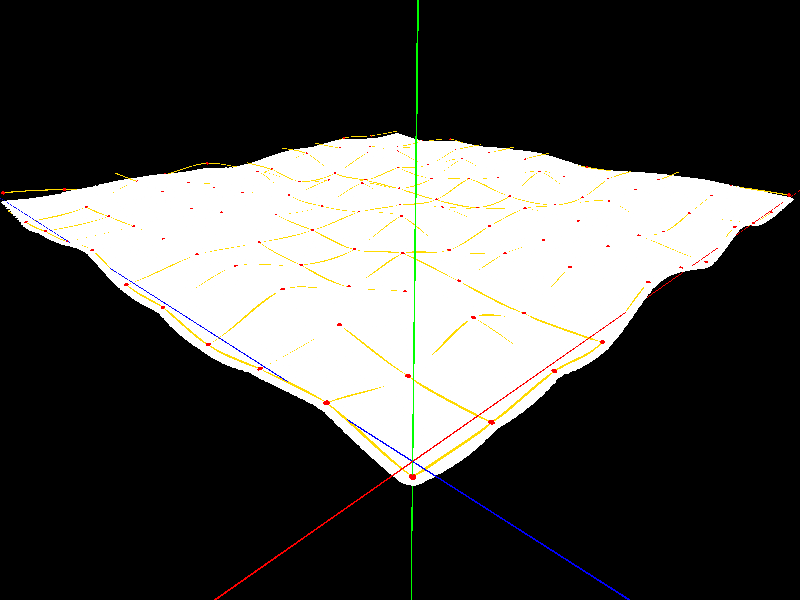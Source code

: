 // Persistence of Vision Ray Tracer Scene Description File

#version 3.6; // current version is 3.8

/* 
Information on Pov-Ray:
 
My personal introduction into Pov-Ray was the excellent book "3D-Welten, professionelle Animationen und fotorealistische Grafiken mit Raytracing" from 
Toni Lama by Carl Hanser Verlag München Wien, 2004. Apart of that I recommend the Pov-Ray-homepage (http://www.povray.org).

Further information on Pov-Ray can be found at https://sus.ziti.uni-heidelberg.de/Lehre/WS2021_Tools/POVRAY/POVRAY_PeterFischer.pdf,  
https://wiki.povray.org/content/Main_Page, https://de.wikibooks.org/wiki/Raytracing_mit_POV-Ray or, in german language, here: https://www.f-lohmueller.de/pov_tut/pov__ger.htm
*/ 
 
/*
---------------------------------------------------Modeling approach---------------------------------------------- 

This file demonstrates my basic approach for creating planar structures. Here we are creating a larger patch in the x-z-plain with a certain variability in the y-coordinate. 
For a start, an x-z-grid is created, anchoring the later patch, with some variability in y-coordinates. Y-coordinates and normals from individual positions in the patch are calculated from a set 
of splines running through the grid positions along the x- and z-axis. For each cell of the grid the closest splines are taken for calculations. 
Finally the flat spheres put at appropriate positions with appropriate normals are fused into a blob. 

*/ 
                
//-----------------------------------Scene settings (Camera, light, background)-------------------------------------------------

global_settings {
    assumed_gamma 1.0
    max_trace_level 5
}

#declare Hauptkamera = camera {
    location  <-2.6, 3, -2.4>
    look_at   <5, -2,  5>
}

camera {Hauptkamera}

// create a regular point light source
light_source {
    0*x                  // light's position (translated below)
    color rgb <1,1,1>    // light's color
    translate <-100, 50, -20>
}
light_source {
    0*x                  // light's position (translated below)
    color rgb <1,1,1>    // light's color
    translate <-30, 50, -100>
}

// ----------------------------------------The coordinate system-------------------------------------------------------------------

cylinder { 
    <0, -100, 0>, <0, 100, 0>, 0.005 
    pigment {
        color rgb <0,1,0>     // solid color pigment
    }
}

cylinder { 
    <-100, 0, 0>, <100, 0, 0>, 0.005
    pigment {
        color rgb <1,0,0>     // solid color pigment
    }
}

cylinder { 
    <0, 0, -100>, <0, 0, 100>, 0.005 
    pigment {
        color rgb <0,0,1>     // solid color pigment
    }
}

//---------------------------------The points and the splines (top-panel)-------------------------------------------------------------


//----------------------------Definition of main points----------------------------------------------------------------

//These  points are spanning a square patch with a certain change in the y-coordinate
#declare XPos = 0; 
#declare ZPos = 0;
#declare chance1 = seed (5); 
#declare Positions = array [11][11];

#declare ticker = 0; 
#while (ticker < 11)

//#declare ZPos = 0; 
#declare XPos = ticker;
 
#declare ticker2 = 0; 
#while (ticker2 < 11)

#declare ZPos = ticker2;
 
#declare YPos = 0.4 *(rand(chance1)-0.5); 

#declare P1 = <XPos, YPos, ZPos>; 
#declare Positions [ticker] [ticker2] = P1;


#declare ticker2 = ticker2 + 1;
#end

#declare ticker = ticker + 1; 
#end




#declare ticker = 0; 
#while (ticker < 11)

 
#declare ticker2 = 0; 
#while (ticker2 < 11)

#declare P1 = Positions [ticker][ticker2];
 
sphere { 
    <0,0,0>, 0.03 
    texture { 
        pigment{ 
            color rgb<1.00, 0, 0.00>
        }
        finish { 
            phong 1.0 reflection 0.00
        }
    } // end of texture
    scale<1,1,1>  rotate<0,0,0>  translate P1 
}  // end of sphere ----------------------------------- 
 
#declare ticker2 = ticker2 + 1;
#end

#declare ticker = ticker + 1; 
#end



//-------------------------------------Definition of splines--------------------------------------------------------------------

//10 splines along the x-axis are defined. 


#declare SplineXA = spline {
    cubic_spline 
    
    #declare P1 = Positions [0][0]; 
    
    -2, P1 + <-2, 0, 0>, // control point
    -1, P1 + <-1, 0, 0>,// control point

#declare ticker = 0;
#while (ticker < 10)

#declare P1 = Positions [ticker][0];
 
    ticker, P1, 

#declare ticker = ticker + 1; 
#end
   
    10, P1 + <1, 0, 0>, // control point
    11,  P1 + <2, 0, 0>, // control point
}


#declare SplineXB = spline {
    cubic_spline 
    
    #declare P1 = Positions [0][1]; 
    
    -2, P1 + <-2, 0, 0>, // control point
    -1, P1 + <-1, 0, 0>,// control point

#declare ticker = 0;
#while (ticker < 10)

#declare P1 = Positions [ticker][1];
 
    ticker, P1, 

#declare ticker = ticker + 1; 
#end
   
    10, P1 + <1, 0, 0>, // control point
    11,  P1 + <2, 0, 0>, // control point
}

#declare SplineXC = spline {
    cubic_spline 
    
    #declare P1 = Positions [0][2]; 
    
    -2, P1 + <-2, 0, 0>, // control point
    -1, P1 + <-1, 0, 0>,// control point

#declare ticker = 0;
#while (ticker < 10)

#declare P1 = Positions [ticker][2];
 
    ticker, P1, 

#declare ticker = ticker + 1; 
#end
   
    10, P1 + <1, 0, 0>, // control point
    11,  P1 + <2, 0, 0>, // control point
}

#declare SplineXD = spline {
    cubic_spline 
    
    #declare P1 = Positions [0][3]; 
    
    -2, P1 + <-2, 0, 0>, // control point
    -1, P1 + <-1, 0, 0>,// control point

#declare ticker = 0;
#while (ticker < 10)

#declare P1 = Positions [ticker][3];
 
    ticker, P1, 

#declare ticker = ticker + 1; 
#end
   
    10, P1 + <1, 0, 0>, // control point
    11,  P1 + <2, 0, 0>, // control point
}

#declare SplineXE = spline {
    cubic_spline 
    
    #declare P1 = Positions [0][4]; 
    
    -2, P1 + <-2, 0, 0>, // control point
    -1, P1 + <-1, 0, 0>,// control point

#declare ticker = 0;
#while (ticker < 10)

#declare P1 = Positions [ticker][4];
 
    ticker, P1, 

#declare ticker = ticker + 1; 
#end
   
    10, P1 + <1, 0, 0>, // control point
    11,  P1 + <2, 0, 0>, // control point
}

#declare SplineXF = spline {
    cubic_spline 
    
    #declare P1 = Positions [0][5]; 
    
    -2, P1 + <-2, 0, 0>, // control point
    -1, P1 + <-1, 0, 0>,// control point

#declare ticker = 0;
#while (ticker < 10)

#declare P1 = Positions [ticker][5];
 
    ticker, P1, 

#declare ticker = ticker + 1; 
#end
   
    10, P1 + <1, 0, 0>, // control point
    11,  P1 + <2, 0, 0>, // control point
}

#declare SplineXG = spline {
    cubic_spline 
    
    #declare P1 = Positions [0][6]; 
    
    -2, P1 + <-2, 0, 0>, // control point
    -1, P1 + <-1, 0, 0>,// control point

#declare ticker = 0;
#while (ticker < 10)

#declare P1 = Positions [ticker][6];
 
    ticker, P1, 

#declare ticker = ticker + 1; 
#end
   
    10, P1 + <1, 0, 0>, // control point
    11,  P1 + <2, 0, 0>, // control point
}

#declare SplineXH = spline {
    cubic_spline 
    
    #declare P1 = Positions [0][7]; 
    
    -2, P1 + <-2, 0, 0>, // control point
    -1, P1 + <-1, 0, 0>,// control point

#declare ticker = 0;
#while (ticker < 10)

#declare P1 = Positions [ticker][7];
 
    ticker, P1, 

#declare ticker = ticker + 1; 
#end
   
    10, P1 + <1, 0, 0>, // control point
    11,  P1 + <2, 0, 0>, // control point
}

#declare SplineXI = spline {
    cubic_spline 
    
    #declare P1 = Positions [0][8]; 
    
    -2, P1 + <-2, 0, 0>, // control point
    -1, P1 + <-1, 0, 0>,// control point

#declare ticker = 0;
#while (ticker < 10)

#declare P1 = Positions [ticker][8];
 
    ticker, P1, 

#declare ticker = ticker + 1; 
#end
   
    10, P1 + <1, 0, 0>, // control point
    11,  P1 + <2, 0, 0>, // control point
}

#declare SplineXJ = spline {
    cubic_spline 
    
    #declare P1 = Positions [0][9]; 
    
    -2, P1 + <-2, 0, 0>, // control point
    -1, P1 + <-1, 0, 0>,// control point

#declare ticker = 0;
#while (ticker < 10)

#declare P1 = Positions [ticker][9];
 
    ticker, P1, 

#declare ticker = ticker + 1; 
#end
   
    10, P1 + <1, 0, 0>, // control point
    11,  P1 + <2, 0, 0>, // control point
}

#declare SplineXK = spline {
    cubic_spline 
    
    #declare P1 = Positions [0][10]; 
    
    -2, P1 + <-2, 0, 0>, // control point
    -1, P1 + <-1, 0, 0>,// control point

#declare ticker = 0;
#while (ticker < 10)

#declare P1 = Positions [ticker][10];
 
    ticker, P1, 

#declare ticker = ticker + 1; 
#end
   
    10, P1 + <1, 0, 0>, // control point
    11,  P1 + <2, 0, 0>, // control point
}


//10 splines along the z-axis are defined. 


#declare SplineZA = spline {
    cubic_spline 
    
    #declare P1 = Positions [0][0]; 
    
    -2, P1 + <0, 0, -2>, // control point
    -1, P1 + <0, 0, -1>,// control point

    #declare ticker = 0;
    #while (ticker < 10)

        #declare P1 = Positions [0][ticker];
        ticker, P1, 

    #declare ticker = ticker + 1; 
    #end
   
    10, P1 + <0, 0, 1>, // control point
    11,  P1 + <0, 0, 2>, // control point
}


#declare SplineZB = spline {
    cubic_spline 
    
    #declare P1 = Positions [1][0]; 
    
    -2, P1 + <0, 0, -2>, // control point
    -1, P1 + <0, 0, -1>,// control point

    #declare ticker = 0;
    #while (ticker < 10)

        #declare P1 = Positions [1][ticker];
        ticker, P1, 

    #declare ticker = ticker + 1; 
    #end
   
    10, P1 + <0, 0, 1>, // control point
    11,  P1 + <0, 0, 2>, // control point
}


#declare SplineZC = spline {
    cubic_spline 
    
    #declare P1 = Positions [2][0]; 
    
    -2, P1 + <0, 0, -2>, // control point
    -1, P1 + <0, 0, -1>,// control point

    #declare ticker = 0;
    #while (ticker < 10)

        #declare P1 = Positions [2][ticker];
        ticker, P1, 

    #declare ticker = ticker + 1; 
    #end
   
    10, P1 + <0, 0, 1>, // control point
    11,  P1 + <0, 0, 2>, // control point
}


#declare SplineZD = spline {
    cubic_spline 
    
    #declare P1 = Positions [3][0]; 
    
    -2, P1 + <0, 0, -2>, // control point
    -1, P1 + <0, 0, -1>,// control point

    #declare ticker = 0;
    #while (ticker < 10)

        #declare P1 = Positions [3][ticker];
        ticker, P1, 

    #declare ticker = ticker + 1; 
    #end
   
    10, P1 + <0, 0, 1>, // control point
    11,  P1 + <0, 0, 2>, // control point
}


#declare SplineZE = spline {
    cubic_spline 
    
    #declare P1 = Positions [4][0]; 
    
    -2, P1 + <0, 0, -2>, // control point
    -1, P1 + <0, 0, -1>,// control point

    #declare ticker = 0;
    #while (ticker < 10)

        #declare P1 = Positions [4][ticker];
        ticker, P1, 

    #declare ticker = ticker + 1; 
    #end
   
    10, P1 + <0, 0, 1>, // control point
    11,  P1 + <0, 0, 2>, // control point
}


#declare SplineZF = spline {
    cubic_spline 
    
    #declare P1 = Positions [5][0]; 
    
    -2, P1 + <0, 0, -2>, // control point
    -1, P1 + <0, 0, -1>,// control point

    #declare ticker = 0;
    #while (ticker < 10)

        #declare P1 = Positions [5][ticker];
        ticker, P1, 

    #declare ticker = ticker + 1; 
    #end
   
    10, P1 + <0, 0, 1>, // control point
    11,  P1 + <0, 0, 2>, // control point
}


#declare SplineZG = spline {
    cubic_spline 
    
    #declare P1 = Positions [6][0]; 
    
    -2, P1 + <0, 0, -2>, // control point
    -1, P1 + <0, 0, -1>,// control point

    #declare ticker = 0;
    #while (ticker < 10)

        #declare P1 = Positions [6][ticker];
        ticker, P1, 

    #declare ticker = ticker + 1; 
    #end
   
    10, P1 + <0, 0, 1>, // control point
    11,  P1 + <0, 0, 2>, // control point
}


#declare SplineZH = spline {
    cubic_spline 
    
    #declare P1 = Positions [7][0]; 
    
    -2, P1 + <0, 0, -2>, // control point
    -1, P1 + <0, 0, -1>,// control point

    #declare ticker = 0;
    #while (ticker < 10)

        #declare P1 = Positions [7][ticker];
        ticker, P1, 

    #declare ticker = ticker + 1; 
    #end
   
    10, P1 + <0, 0, 1>, // control point
    11,  P1 + <0, 0, 2>, // control point
}


#declare SplineZI = spline {
    cubic_spline 
    
    #declare P1 = Positions [8][0]; 
    
    -2, P1 + <0, 0, -2>, // control point
    -1, P1 + <0, 0, -1>,// control point

    #declare ticker = 0;
    #while (ticker < 10)

        #declare P1 = Positions [8][ticker];
        ticker, P1, 

    #declare ticker = ticker + 1; 
    #end
   
    10, P1 + <0, 0, 1>, // control point
    11,  P1 + <0, 0, 2>, // control point
}


#declare SplineZJ = spline {
    cubic_spline 
    
    #declare P1 = Positions [9][0]; 
    
    -2, P1 + <0, 0, -2>, // control point
    -1, P1 + <0, 0, -1>,// control point

    #declare ticker = 0;
    #while (ticker < 10)

        #declare P1 = Positions [9][ticker];
        ticker, P1, 

    #declare ticker = ticker + 1; 
    #end
   
    10, P1 + <0, 0, 1>, // control point
    11,  P1 + <0, 0, 2>, // control point
}


#declare SplineZK = spline {
    cubic_spline 
    
    #declare P1 = Positions [10][0]; 
    
    -2, P1 + <0, 0, -2>, // control point
    -1, P1 + <0, 0, -1>,// control point

    #declare ticker = 0;
    #while (ticker < 10)

        #declare P1 = Positions [10][ticker];
        ticker, P1, 

    #declare ticker = ticker + 1; 
    #end
   
    10, P1 + <0, 0, 1>, // control point
    11,  P1 + <0, 0, 2>, // control point
}







 

//----------------------------------Visualization of splines-------------------------------------------------------


#declare ticker = 0; 
#while (ticker < 10) 

    sphere { 
        <0,0,0>,  0.01
        texture { 
            pigment{ 
                color rgb<1.00, 0.7, 0.00>
            }
            finish { 
                phong 1.0 reflection 0.00
            }
        } // end of texture
        scale<1,1,1>  rotate<0,0,0>  translate SplineXA (ticker) 
    }  // end of sphere ----------------------------------- 

#declare ticker =  ticker + 0.005; 
#end



#declare ticker = 0; 
#while (ticker < 10) 

    sphere { 
        <0,0,0>,  0.01
        texture { 
            pigment{ 
                color rgb<1.00, 0.7, 0.00>
            }
            finish { 
                phong 1.0 reflection 0.00
            }
        } // end of texture
        scale<1,1,1>  rotate<0,0,0>  translate SplineXB (ticker)
    }  // end of sphere ----------------------------------- 

#declare ticker =  ticker + 0.005; 
#end


#declare ticker = 0; 
#while (ticker < 10) 

    sphere { 
        <0,0,0>,  0.01
        texture { 
            pigment{ 
                color rgb<1.00, 0.7, 0.00>
            }
            finish { 
                phong 1.0 reflection 0.00
            }
        } // end of texture
        scale<1,1,1>  rotate<0,0,0>  translate SplineXC (ticker) 
    }  // end of sphere ----------------------------------- 

#declare ticker =  ticker + 0.005; 
#end

#declare ticker = 0; 
#while (ticker < 10) 

    sphere { 
        <0,0,0>,  0.01
        texture { 
            pigment{ 
                color rgb<1.00, 0.7, 0.00>
            }
            finish { 
                phong 1.0 reflection 0.00
            }
        } // end of texture
        scale<1,1,1>  rotate<0,0,0>  translate SplineXD (ticker) 
    }  // end of sphere ----------------------------------- 

#declare ticker =  ticker + 0.005; 
#end

#declare ticker = 0; 
#while (ticker < 10) 

    sphere { 
        <0,0,0>,  0.01
        texture { 
            pigment{ 
                color rgb<1.00, 0.7, 0.00>
            }
            finish { 
                phong 1.0 reflection 0.00
            }
        } // end of texture
        scale<1,1,1>  rotate<0,0,0>  translate SplineXE (ticker)
    }  // end of sphere ----------------------------------- 

#declare ticker =  ticker + 0.005; 
#end

#declare ticker = 0; 
#while (ticker < 10) 

    sphere { 
        <0,0,0>,  0.01
        texture { 
            pigment{ 
                color rgb<1.00, 0.7, 0.00>
            }
            finish { 
                phong 1.0 reflection 0.00
            }
        } // end of texture
        scale<1,1,1>  rotate<0,0,0>  translate SplineXF (ticker) 
    }  // end of sphere ----------------------------------- 

#declare ticker =  ticker + 0.005; 
#end

#declare ticker = 0; 
#while (ticker < 10) 

    sphere { 
        <0,0,0>,  0.01
        texture { 
            pigment{ 
                color rgb<1.00, 0.7, 0.00>
            }
            finish { 
                phong 1.0 reflection 0.00
            }
        } // end of texture
        scale<1,1,1>  rotate<0,0,0>  translate SplineXG (ticker) 
    }  // end of sphere ----------------------------------- 

#declare ticker =  ticker + 0.005; 
#end

#declare ticker = 0; 
#while (ticker < 10) 

    sphere { 
        <0,0,0>,  0.01
        texture { 
            pigment{ 
                color rgb<1.00, 0.7, 0.00>
            }
            finish { 
                phong 1.0 reflection 0.00
            }
        } // end of texture
        scale<1,1,1>  rotate<0,0,0>  translate SplineXH (ticker) 
    }  // end of sphere ----------------------------------- 

#declare ticker =  ticker + 0.005; 
#end

#declare ticker = 0; 
#while (ticker < 10) 

    sphere { 
        <0,0,0>,  0.01
        texture { 
            pigment{ 
                color rgb<1.00, 0.7, 0.00>
            }
            finish { 
                phong 1.0 reflection 0.00
            }
        } // end of texture
        scale<1,1,1>  rotate<0,0,0>  translate SplineXI (ticker) 
    }  // end of sphere ----------------------------------- 

#declare ticker =  ticker + 0.005; 
#end

#declare ticker = 0; 
#while (ticker < 10) 

    sphere { 
        <0,0,0>,  0.01
        texture { 
            pigment{ 
                color rgb<1.00, 0.7, 0.00>
            }
            finish { 
                phong 1.0 reflection 0.00
            }
        } // end of texture
        scale<1,1,1>  rotate<0,0,0>  translate SplineXJ (ticker) 
    }  // end of sphere ----------------------------------- 

#declare ticker =  ticker + 0.005; 
#end


#declare ticker = 0; 
#while (ticker < 10) 

    sphere { 
        <0,0,0>,  0.01
        texture { 
            pigment{ 
                color rgb<1.00, 0.7, 0.00>
            }
            finish { 
                phong 1.0 reflection 0.00
            }
        } // end of texture
        scale<1,1,1>  rotate<0,0,0>  translate SplineXK (ticker) 
    }  // end of sphere ----------------------------------- 

#declare ticker =  ticker + 0.005; 
#end




#declare ticker = 0; 
#while (ticker < 10) 

    sphere { 
        <0,0,0>,  0.01
        texture { 
            pigment{ 
                color rgb<1.00, 0.7, 0.00>
            }
            finish { 
                phong 1.0 reflection 0.00
            }
        } // end of texture
        scale<1,1,1>  rotate<0,0,0>  translate SplineZA (ticker) 
    }  // end of sphere ----------------------------------- 

#declare ticker =  ticker + 0.005; 
#end

#declare ticker = 0; 
#while (ticker < 10) 

    sphere { 
        <0,0,0>,  0.01
        texture { 
            pigment{ 
                color rgb<1.00, 0.7, 0.00>
            }
            finish { 
                phong 1.0 reflection 0.00
            }
        } // end of texture
        scale<1,1,1>  rotate<0,0,0>  translate SplineZB (ticker) 
    }  // end of sphere ----------------------------------- 

#declare ticker =  ticker + 0.005; 
#end

#declare ticker = 0; 
#while (ticker < 10) 

    sphere { 
        <0,0,0>,  0.01
        texture { 
            pigment{ 
                color rgb<1.00, 0.7, 0.00>
            }
            finish { 
                phong 1.0 reflection 0.00
            }
        } // end of texture
        scale<1,1,1>  rotate<0,0,0>  translate SplineZC (ticker) 
    }  // end of sphere ----------------------------------- 

#declare ticker =  ticker + 0.005; 
#end

#declare ticker = 0; 
#while (ticker < 10) 

    sphere { 
        <0,0,0>,  0.01
        texture { 
            pigment{ 
                color rgb<1.00, 0.7, 0.00>
            }
            finish { 
                phong 1.0 reflection 0.00
            }
        } // end of texture
        scale<1,1,1>  rotate<0,0,0>  translate SplineZD (ticker) 
    }  // end of sphere ----------------------------------- 

#declare ticker =  ticker + 0.005; 
#end

#declare ticker = 0; 
#while (ticker < 10) 

    sphere { 
        <0,0,0>,  0.01
        texture { 
            pigment{ 
                color rgb<1.00, 0.7, 0.00>
            }
            finish { 
                phong 1.0 reflection 0.00
            }
        } // end of texture
        scale<1,1,1>  rotate<0,0,0>  translate SplineZE (ticker)
    }  // end of sphere ----------------------------------- 

#declare ticker =  ticker + 0.005; 
#end

#declare ticker = 0; 
#while (ticker < 10) 

    sphere { 
        <0,0,0>,  0.01
        texture { 
            pigment{ 
                color rgb<1.00, 0.7, 0.00>
            }
            finish { 
                phong 1.0 reflection 0.00
            }
        } // end of texture
        scale<1,1,1>  rotate<0,0,0>  translate SplineZF (ticker)
    }  // end of sphere ----------------------------------- 

#declare ticker =  ticker + 0.005; 
#end

#declare ticker = 0; 
#while (ticker < 10) 

    sphere { 
        <0,0,0>,  0.01
        texture { 
            pigment{ 
                color rgb<1.00, 0.7, 0.00>
            }
            finish { 
                phong 1.0 reflection 0.00
            }
        } // end of texture
        scale<1,1,1>  rotate<0,0,0>  translate SplineZG (ticker) 
    }  // end of sphere ----------------------------------- 

#declare ticker =  ticker + 0.005; 
#end

#declare ticker = 0; 
#while (ticker < 10) 

    sphere { 
        <0,0,0>,  0.01
        texture { 
            pigment{ 
                color rgb<1.00, 0.7, 0.00>
            }
            finish { 
                phong 1.0 reflection 0.00
            }
        } // end of texture
        scale<1,1,1>  rotate<0,0,0>  translate SplineZH (ticker) 
    }  // end of sphere ----------------------------------- 

#declare ticker =  ticker + 0.005; 
#end

#declare ticker = 0; 
#while (ticker < 10) 

    sphere { 
        <0,0,0>,  0.01
        texture { 
            pigment{ 
                color rgb<1.00, 0.7, 0.00>
            }
            finish { 
                phong 1.0 reflection 0.00
            }
        } // end of texture
        scale<1,1,1>  rotate<0,0,0>  translate SplineZI (ticker) 
    }  // end of sphere ----------------------------------- 

#declare ticker =  ticker + 0.005; 
#end

#declare ticker = 0; 
#while (ticker < 10) 

    sphere { 
        <0,0,0>,  0.01
        texture { 
            pigment{ 
                color rgb<1.00, 0.7, 0.00>
            }
            finish { 
                phong 1.0 reflection 0.00
            }
        } // end of texture
        scale<1,1,1>  rotate<0,0,0>  translate SplineZJ (ticker)
    }  // end of sphere ----------------------------------- 

#declare ticker =  ticker + 0.005; 
#end


#declare ticker = 0; 
#while (ticker < 10) 

    sphere { 
        <0,0,0>,  0.01
        texture { 
            pigment{ 
                color rgb<1.00, 0.7, 0.00>
            }
            finish { 
                phong 1.0 reflection 0.00
            }
        } // end of texture
        scale<1,1,1>  rotate<0,0,0>  translate SplineZK (ticker) 
    }  // end of sphere ----------------------------------- 

#declare ticker =  ticker + 0.005; 
#end



//----------------------------Patch made of flat spheres---------------------------------------------------


//-----------------------------------Calculation of the patch-----------------------------------------------

//Flat spheres are distributed regularly along the x- and z-coordinated of the patch. Their y-position is calculated by combining the y-coordinates of fitting to respective x-z-coordinates. 
//Normals are calculated by combining combining values for spline-gradients 
blob {
    threshold 0.6

    #declare tickerx = 0;                                    //loop over all x-values
    #while (tickerx<10)

        #declare tickerz = 0;                                //loop over all z-values
        #while (tickerz < 10) 
    
            #declare P0 = Positions [tickerx][tickerz];
    
            #if (P0.z < 1)

                #declare SplineXStart = SplineXA; 
                #declare SplineXEnd = SplineXB;
                #declare ResZ = tickerz;  

            #else

                #if (P0.z < 2)

                    #declare SplineXStart = SplineXB; 
                    #declare SplineXEnd = SplineXC; 
                    #declare ResZ = tickerz-1;  
                
                #else

                    #if (P0.z < 3)

                        #declare SplineXStart = SplineXC; 
                        #declare SplineXEnd = SplineXD; 
                        #declare ResZ = tickerz-2;  

                    #else

                        #if (P0.z < 4)

                            #declare SplineXStart = SplineXD; 
                            #declare SplineXEnd = SplineXE; 
                            #declare ResZ = tickerz-3;  

                        #else

                            #if (P0.z < 5 )

                                #declare SplineXStart = SplineXE; 
                                #declare SplineXEnd = SplineXF; 
                                #declare ResZ = tickerz-4;  

                            #else

                                #if (P0.z < 6)

                                    #declare SplineXStart = SplineXF; 
                                    #declare SplineXEnd = SplineXG; 
                                    #declare ResZ = tickerz-5;  

                                #else

                                    #if (P0.z < 7)

                                        #declare SplineXStart = SplineXG; 
                                        #declare SplineXEnd = SplineXH; 
                                        #declare ResZ = tickerz-6;  

                                    #else

                                        #if (P0.z< 8)

                                            #declare SplineXStart = SplineXH; 
                                            #declare SplineXEnd = SplineXI; 
                                            #declare ResZ = tickerz-7;  

                                        #else

                                            #if (P0.z < 9)

                                                #declare SplineXStart = SplineXI; 
                                                #declare SplineXEnd = SplineXJ; 
                                                #declare ResZ = tickerz-8;  

                                            #else 
                                                #declare SplineXStart = SplineXJ; 
                                                #declare SplineXEnd = SplineXK; 
                                                #declare ResZ = tickerz-9;  
                                    
                                            #end
                                        #end
                                    #end
                                #end
                            #end
                        #end
                    #end
                #end
            #end


    
            #if (P0.x < 1)

                #declare SplineZStart = SplineZA; 
                #declare SplineZEnd = SplineZB; 
                #declare ResX = tickerx;  

            #else

                #if (P0.x< 2)

                    #declare SplineZStart = SplineZB; 
                    #declare SplineZEnd = SplineZC; 
                    #declare ResX = tickerx-1;  

                #else

                    #if (P0.x< 3)

                        #declare SplineZStart = SplineZC; 
                        #declare SplineZEnd = SplineZD; 
                        #declare ResX = tickerx-2;  

                    #else

                        #if (P0.x < 4)

                            #declare SplineZStart = SplineZD; 
                            #declare SplineZEnd = SplineZE; 
                            #declare ResX = tickerx-3;  

                        #else

                            #if (P0.x < 5 )

                                #declare SplineZStart = SplineZE; 
                                #declare SplineZEnd = SplineZF; 
                                #declare ResX = tickerx-4;  

                            #else

                                #if (P0.x < 6)

                                    #declare SplineZStart = SplineZF; 
                                    #declare SplineZEnd = SplineZG; 
                                    #declare ResX = tickerx-5;  

                                #else

                                    #if (P0.x < 7)

                                        #declare SplineZStart = SplineZG; 
                                        #declare SplineZEnd = SplineZH; 
                                        #declare ResX = tickerx-6;  

                                    #else

                                        #if (P0.x < 8)

                                            #declare SplineZStart = SplineZH; 
                                            #declare SplineZEnd = SplineZI; 
                                            #declare ResX = tickerx-7;  
                                
                                        #else

                                            #if (P0.x < 9)

                                                #declare SplineZStart = SplineZI; 
                                                #declare SplineZEnd = SplineZJ; 
                                                #declare ResX = tickerx-8;  
                                   
                                            #else 
                                                #declare SplineZStart = SplineZJ; 
                                                #declare SplineZEnd = SplineZK; 
                                                #declare ResX = tickerx-9; 
                                         
                                            #end
                                        #end
                                    #end
                                #end
                            #end
                        #end
                    #end
                #end
            #end

    

            //Calculating the y-coordinate

            #declare P1 = SplineZStart(tickerz);
            #declare P2 = SplineZEnd(tickerz);
            #declare Heightz = sin(0.5*pi *(1-ResX))*P1.y + sin(0.5*pi*ResX)*P2.y; 

            #declare P3 = SplineXStart(tickerx);
            #declare P4 = SplineXEnd(tickerx);
            #declare Heightx = sin(0.5*pi*(1-ResZ))*P3.y + sin(0.5*pi*ResZ)*P4.y; 

            #declare Height = (Heightz + Heightx)/2; 



            //Calculating Normals

            #declare AZ1 = SplineZStart(tickerz+0.1) - SplineZStart(tickerz-0.1);
            #declare AZ2 = SplineZEnd(tickerz+0.1) - SplineZEnd(tickerz-0.1);
            #declare AZ = sin(0.5*pi *(1-ResX))*AZ1 + sin(0.5*pi*ResX)*AZ2; 


            #declare AX1 = SplineXStart(tickerx+0.1) - SplineXStart(tickerx-0.1);
            #declare AX2 = SplineXEnd(tickerx+0.1) - SplineXEnd(tickerx-0.1);
            #declare AX = sin(0.5*pi*(1-ResZ))*AX1 + sin(0.5*pi*ResZ)*AX2; 

            #declare Normal = vcross(AX, AZ); 

            #if (abs(Normal.x)>abs(Normal.z)) 

    //Positioning and rotating individual elements

                #local AngleY = degrees(atan2(Normal.z, Normal.x));  
                #local N2 = vrotate (Normal, <0, AngleY, 0>);
                #local AngleZ = degrees(atan2(N2.y, N2.x));
                sphere {                                                       //The element for the area patch
                    <0, 0, 0>, 0.17, 1
                    scale<1,0.1,1> 
                    rotate <0, 90, 0>
                    rotate <0, 0, 270 +AngleZ>
                    rotate <0, -AngleY, 0>
                    translate <tickerx, Height, tickerz>
                    pigment {
                        color rgb <1,1,1>     // solid color pigment
                    }  
                }


            #else

                #if (abs(Normal.z)>0)

                    #local AngleY = degrees(atan2(Normal.x, Normal.z));
                    #local N2 = vrotate (Normal, <0, -AngleY, 0>); 
                    #local AngleX = -degrees(atan2(N2.y, N2.z));
                    sphere { 
                        <0, 0, 0>, 0.17 , 1                                           //The element for the area patch
                        scale<1,0.1,1>   
                        rotate <AngleX+90, 0, 0>
                        rotate <0, AngleY, 0>
                        translate <tickerx, Height, tickerz> 
                        pigment {
                            color rgb <1,1,1>     // solid color pigment
                        }
                    }
  
                #else//This covers positions with  

                    sphere {                                                    //The element for the area patch
                        <0, 0, 0>, 0.17, 1
                        scale<1,0.1,1> 
                        translate <tickerx, Height, tickerz> 
                        pigment {
                            color rgb <1,1,1>     // solid color pigment
                    }

                #end 
            #end  


        #declare tickerz = tickerz + 0.1; 
        #end

    #declare tickerx = tickerx + 0.1; 
    #end
}

